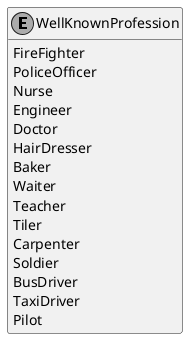 ﻿@startuml
hide empty members
skinparam monochrome true
skinparam backgroundcolor transparent

enum WellKnownProfession {
    FireFighter
    PoliceOfficer
    Nurse
    Engineer
    Doctor
    HairDresser
    Baker
    Waiter
    Teacher
    Tiler
    Carpenter
    Soldier
    BusDriver
    TaxiDriver
    Pilot
}

@enduml
